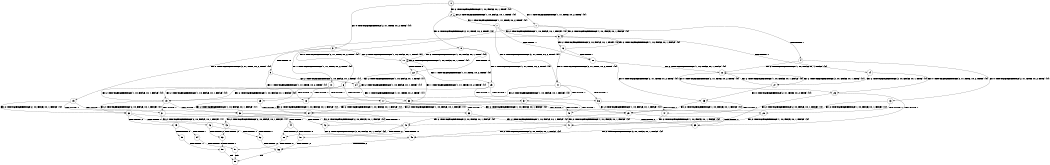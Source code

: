 digraph BCG {
size = "7, 10.5";
center = TRUE;
node [shape = circle];
0 [peripheries = 2];
0 -> 1 [label = "EX !1 !ATOMIC_EXCH_BRANCH (1, +1, TRUE, +0, 2, TRUE) !{0}"];
0 -> 2 [label = "EX !2 !ATOMIC_EXCH_BRANCH (1, +0, FALSE, +0, 1, TRUE) !{0}"];
0 -> 3 [label = "EX !0 !ATOMIC_EXCH_BRANCH (2, +1, TRUE, +0, 2, TRUE) !{0}"];
1 -> 4 [label = "TERMINATE !1"];
1 -> 5 [label = "EX !2 !ATOMIC_EXCH_BRANCH (1, +0, FALSE, +0, 1, FALSE) !{0}"];
1 -> 6 [label = "EX !0 !ATOMIC_EXCH_BRANCH (2, +1, TRUE, +0, 2, TRUE) !{0}"];
2 -> 7 [label = "EX !1 !ATOMIC_EXCH_BRANCH (1, +1, TRUE, +0, 2, TRUE) !{0}"];
2 -> 8 [label = "EX !0 !ATOMIC_EXCH_BRANCH (2, +1, TRUE, +0, 2, TRUE) !{0}"];
2 -> 2 [label = "EX !2 !ATOMIC_EXCH_BRANCH (1, +0, FALSE, +0, 1, TRUE) !{0}"];
3 -> 9 [label = "TERMINATE !0"];
3 -> 10 [label = "EX !1 !ATOMIC_EXCH_BRANCH (1, +1, TRUE, +0, 2, TRUE) !{0}"];
3 -> 11 [label = "EX !2 !ATOMIC_EXCH_BRANCH (1, +0, FALSE, +0, 1, TRUE) !{0}"];
4 -> 12 [label = "EX !2 !ATOMIC_EXCH_BRANCH (1, +0, FALSE, +0, 1, FALSE) !{0}"];
4 -> 13 [label = "EX !0 !ATOMIC_EXCH_BRANCH (2, +1, TRUE, +0, 2, TRUE) !{0}"];
5 -> 14 [label = "TERMINATE !1"];
5 -> 15 [label = "EX !0 !ATOMIC_EXCH_BRANCH (2, +1, TRUE, +0, 2, TRUE) !{0}"];
5 -> 16 [label = "EX !2 !ATOMIC_EXCH_BRANCH (2, +0, FALSE, +0, 1, TRUE) !{0}"];
6 -> 17 [label = "TERMINATE !1"];
6 -> 18 [label = "TERMINATE !0"];
6 -> 19 [label = "EX !2 !ATOMIC_EXCH_BRANCH (1, +0, FALSE, +0, 1, FALSE) !{0}"];
7 -> 20 [label = "TERMINATE !1"];
7 -> 21 [label = "EX !0 !ATOMIC_EXCH_BRANCH (2, +1, TRUE, +0, 2, TRUE) !{0}"];
7 -> 5 [label = "EX !2 !ATOMIC_EXCH_BRANCH (1, +0, FALSE, +0, 1, FALSE) !{0}"];
8 -> 22 [label = "TERMINATE !0"];
8 -> 23 [label = "EX !1 !ATOMIC_EXCH_BRANCH (1, +1, TRUE, +0, 2, TRUE) !{0}"];
8 -> 11 [label = "EX !2 !ATOMIC_EXCH_BRANCH (1, +0, FALSE, +0, 1, TRUE) !{0}"];
9 -> 24 [label = "EX !2 !ATOMIC_EXCH_BRANCH (1, +0, FALSE, +0, 1, TRUE) !{1}"];
9 -> 25 [label = "EX !1 !ATOMIC_EXCH_BRANCH (1, +1, TRUE, +0, 2, TRUE) !{1}"];
10 -> 17 [label = "TERMINATE !1"];
10 -> 18 [label = "TERMINATE !0"];
10 -> 19 [label = "EX !2 !ATOMIC_EXCH_BRANCH (1, +0, FALSE, +0, 1, FALSE) !{0}"];
11 -> 22 [label = "TERMINATE !0"];
11 -> 23 [label = "EX !1 !ATOMIC_EXCH_BRANCH (1, +1, TRUE, +0, 2, TRUE) !{0}"];
11 -> 11 [label = "EX !2 !ATOMIC_EXCH_BRANCH (1, +0, FALSE, +0, 1, TRUE) !{0}"];
12 -> 26 [label = "EX !0 !ATOMIC_EXCH_BRANCH (2, +1, TRUE, +0, 2, TRUE) !{0}"];
12 -> 27 [label = "EX !2 !ATOMIC_EXCH_BRANCH (2, +0, FALSE, +0, 1, TRUE) !{0}"];
13 -> 28 [label = "TERMINATE !0"];
13 -> 29 [label = "EX !2 !ATOMIC_EXCH_BRANCH (1, +0, FALSE, +0, 1, FALSE) !{0}"];
14 -> 26 [label = "EX !0 !ATOMIC_EXCH_BRANCH (2, +1, TRUE, +0, 2, TRUE) !{0}"];
14 -> 27 [label = "EX !2 !ATOMIC_EXCH_BRANCH (2, +0, FALSE, +0, 1, TRUE) !{0}"];
15 -> 30 [label = "TERMINATE !1"];
15 -> 31 [label = "TERMINATE !0"];
15 -> 32 [label = "EX !2 !ATOMIC_EXCH_BRANCH (2, +0, FALSE, +0, 1, FALSE) !{0}"];
16 -> 20 [label = "TERMINATE !1"];
16 -> 21 [label = "EX !0 !ATOMIC_EXCH_BRANCH (2, +1, TRUE, +0, 2, TRUE) !{0}"];
16 -> 5 [label = "EX !2 !ATOMIC_EXCH_BRANCH (1, +0, FALSE, +0, 1, FALSE) !{0}"];
17 -> 28 [label = "TERMINATE !0"];
17 -> 29 [label = "EX !2 !ATOMIC_EXCH_BRANCH (1, +0, FALSE, +0, 1, FALSE) !{0}"];
18 -> 33 [label = "TERMINATE !1"];
18 -> 34 [label = "EX !2 !ATOMIC_EXCH_BRANCH (1, +0, FALSE, +0, 1, FALSE) !{1}"];
19 -> 30 [label = "TERMINATE !1"];
19 -> 31 [label = "TERMINATE !0"];
19 -> 32 [label = "EX !2 !ATOMIC_EXCH_BRANCH (2, +0, FALSE, +0, 1, FALSE) !{0}"];
20 -> 35 [label = "EX !0 !ATOMIC_EXCH_BRANCH (2, +1, TRUE, +0, 2, TRUE) !{0}"];
20 -> 12 [label = "EX !2 !ATOMIC_EXCH_BRANCH (1, +0, FALSE, +0, 1, FALSE) !{0}"];
21 -> 36 [label = "TERMINATE !1"];
21 -> 37 [label = "TERMINATE !0"];
21 -> 19 [label = "EX !2 !ATOMIC_EXCH_BRANCH (1, +0, FALSE, +0, 1, FALSE) !{0}"];
22 -> 38 [label = "EX !1 !ATOMIC_EXCH_BRANCH (1, +1, TRUE, +0, 2, TRUE) !{1}"];
22 -> 24 [label = "EX !2 !ATOMIC_EXCH_BRANCH (1, +0, FALSE, +0, 1, TRUE) !{1}"];
23 -> 36 [label = "TERMINATE !1"];
23 -> 37 [label = "TERMINATE !0"];
23 -> 19 [label = "EX !2 !ATOMIC_EXCH_BRANCH (1, +0, FALSE, +0, 1, FALSE) !{0}"];
24 -> 38 [label = "EX !1 !ATOMIC_EXCH_BRANCH (1, +1, TRUE, +0, 2, TRUE) !{1}"];
24 -> 24 [label = "EX !2 !ATOMIC_EXCH_BRANCH (1, +0, FALSE, +0, 1, TRUE) !{1}"];
25 -> 33 [label = "TERMINATE !1"];
25 -> 34 [label = "EX !2 !ATOMIC_EXCH_BRANCH (1, +0, FALSE, +0, 1, FALSE) !{1}"];
26 -> 39 [label = "TERMINATE !0"];
26 -> 40 [label = "EX !2 !ATOMIC_EXCH_BRANCH (2, +0, FALSE, +0, 1, FALSE) !{0}"];
27 -> 35 [label = "EX !0 !ATOMIC_EXCH_BRANCH (2, +1, TRUE, +0, 2, TRUE) !{0}"];
27 -> 12 [label = "EX !2 !ATOMIC_EXCH_BRANCH (1, +0, FALSE, +0, 1, FALSE) !{0}"];
28 -> 41 [label = "EX !2 !ATOMIC_EXCH_BRANCH (1, +0, FALSE, +0, 1, FALSE) !{2}"];
29 -> 39 [label = "TERMINATE !0"];
29 -> 40 [label = "EX !2 !ATOMIC_EXCH_BRANCH (2, +0, FALSE, +0, 1, FALSE) !{0}"];
30 -> 39 [label = "TERMINATE !0"];
30 -> 40 [label = "EX !2 !ATOMIC_EXCH_BRANCH (2, +0, FALSE, +0, 1, FALSE) !{0}"];
31 -> 42 [label = "TERMINATE !1"];
31 -> 43 [label = "EX !2 !ATOMIC_EXCH_BRANCH (2, +0, FALSE, +0, 1, FALSE) !{1}"];
32 -> 44 [label = "TERMINATE !1"];
32 -> 45 [label = "TERMINATE !2"];
32 -> 46 [label = "TERMINATE !0"];
33 -> 41 [label = "EX !2 !ATOMIC_EXCH_BRANCH (1, +0, FALSE, +0, 1, FALSE) !{2}"];
34 -> 42 [label = "TERMINATE !1"];
34 -> 43 [label = "EX !2 !ATOMIC_EXCH_BRANCH (2, +0, FALSE, +0, 1, FALSE) !{1}"];
35 -> 47 [label = "TERMINATE !0"];
35 -> 29 [label = "EX !2 !ATOMIC_EXCH_BRANCH (1, +0, FALSE, +0, 1, FALSE) !{0}"];
36 -> 47 [label = "TERMINATE !0"];
36 -> 29 [label = "EX !2 !ATOMIC_EXCH_BRANCH (1, +0, FALSE, +0, 1, FALSE) !{0}"];
37 -> 48 [label = "TERMINATE !1"];
37 -> 34 [label = "EX !2 !ATOMIC_EXCH_BRANCH (1, +0, FALSE, +0, 1, FALSE) !{1}"];
38 -> 48 [label = "TERMINATE !1"];
38 -> 34 [label = "EX !2 !ATOMIC_EXCH_BRANCH (1, +0, FALSE, +0, 1, FALSE) !{1}"];
39 -> 49 [label = "EX !2 !ATOMIC_EXCH_BRANCH (2, +0, FALSE, +0, 1, FALSE) !{2}"];
40 -> 50 [label = "TERMINATE !2"];
40 -> 51 [label = "TERMINATE !0"];
41 -> 49 [label = "EX !2 !ATOMIC_EXCH_BRANCH (2, +0, FALSE, +0, 1, FALSE) !{2}"];
42 -> 49 [label = "EX !2 !ATOMIC_EXCH_BRANCH (2, +0, FALSE, +0, 1, FALSE) !{2}"];
43 -> 52 [label = "TERMINATE !1"];
43 -> 53 [label = "TERMINATE !2"];
44 -> 50 [label = "TERMINATE !2"];
44 -> 51 [label = "TERMINATE !0"];
45 -> 54 [label = "TERMINATE !1"];
45 -> 55 [label = "TERMINATE !0"];
46 -> 52 [label = "TERMINATE !1"];
46 -> 53 [label = "TERMINATE !2"];
47 -> 41 [label = "EX !2 !ATOMIC_EXCH_BRANCH (1, +0, FALSE, +0, 1, FALSE) !{2}"];
48 -> 41 [label = "EX !2 !ATOMIC_EXCH_BRANCH (1, +0, FALSE, +0, 1, FALSE) !{2}"];
49 -> 56 [label = "TERMINATE !2"];
50 -> 57 [label = "TERMINATE !0"];
51 -> 56 [label = "TERMINATE !2"];
52 -> 56 [label = "TERMINATE !2"];
53 -> 58 [label = "TERMINATE !1"];
54 -> 57 [label = "TERMINATE !0"];
55 -> 58 [label = "TERMINATE !1"];
56 -> 59 [label = "exit"];
57 -> 59 [label = "exit"];
58 -> 59 [label = "exit"];
}
